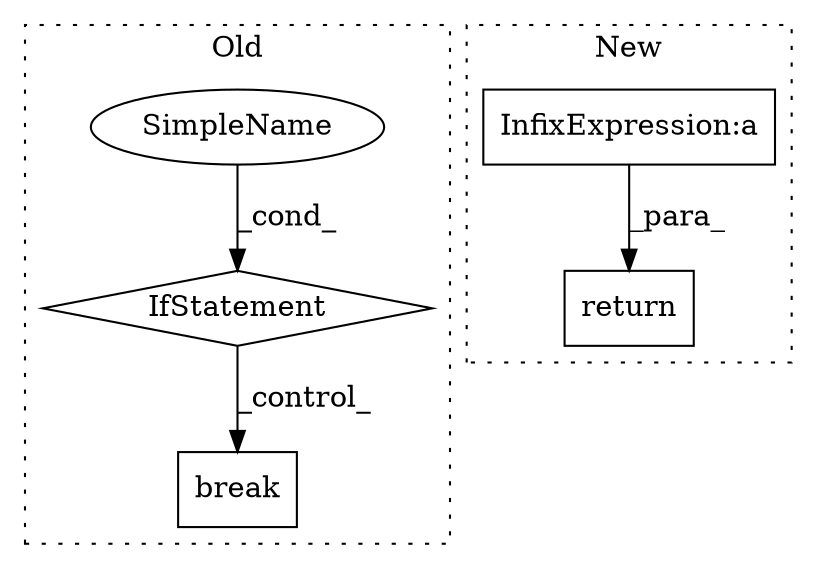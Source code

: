 digraph G {
subgraph cluster0 {
1 [label="break" a="10" s="2799" l="6" shape="box"];
3 [label="IfStatement" a="25" s="2763,2787" l="4,2" shape="diamond"];
4 [label="SimpleName" a="42" s="" l="" shape="ellipse"];
label = "Old";
style="dotted";
}
subgraph cluster1 {
2 [label="return" a="41" s="3222" l="12" shape="box"];
5 [label="InfixExpression:a" a="27" s="2166" l="3" shape="box"];
label = "New";
style="dotted";
}
3 -> 1 [label="_control_"];
4 -> 3 [label="_cond_"];
5 -> 2 [label="_para_"];
}